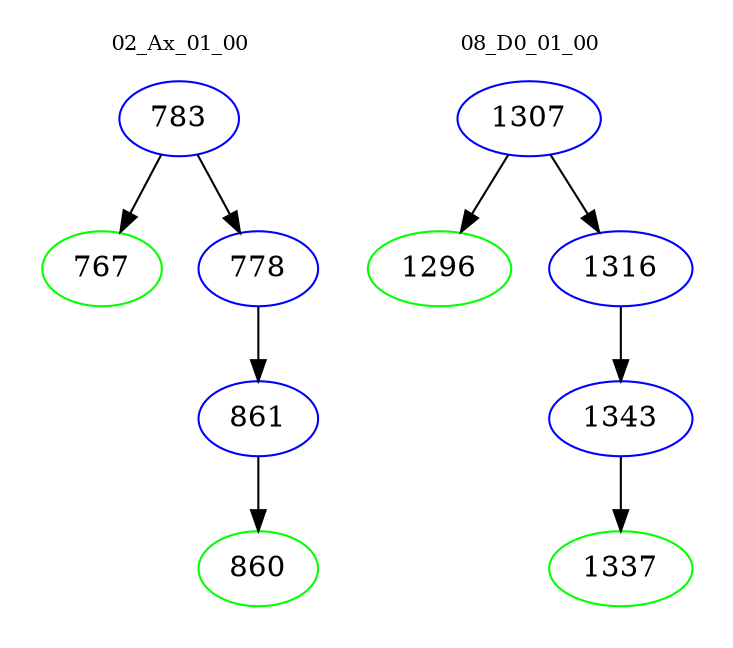 digraph{
subgraph cluster_0 {
color = white
label = "02_Ax_01_00";
fontsize=10;
T0_783 [label="783", color="blue"]
T0_783 -> T0_767 [color="black"]
T0_767 [label="767", color="green"]
T0_783 -> T0_778 [color="black"]
T0_778 [label="778", color="blue"]
T0_778 -> T0_861 [color="black"]
T0_861 [label="861", color="blue"]
T0_861 -> T0_860 [color="black"]
T0_860 [label="860", color="green"]
}
subgraph cluster_1 {
color = white
label = "08_D0_01_00";
fontsize=10;
T1_1307 [label="1307", color="blue"]
T1_1307 -> T1_1296 [color="black"]
T1_1296 [label="1296", color="green"]
T1_1307 -> T1_1316 [color="black"]
T1_1316 [label="1316", color="blue"]
T1_1316 -> T1_1343 [color="black"]
T1_1343 [label="1343", color="blue"]
T1_1343 -> T1_1337 [color="black"]
T1_1337 [label="1337", color="green"]
}
}
